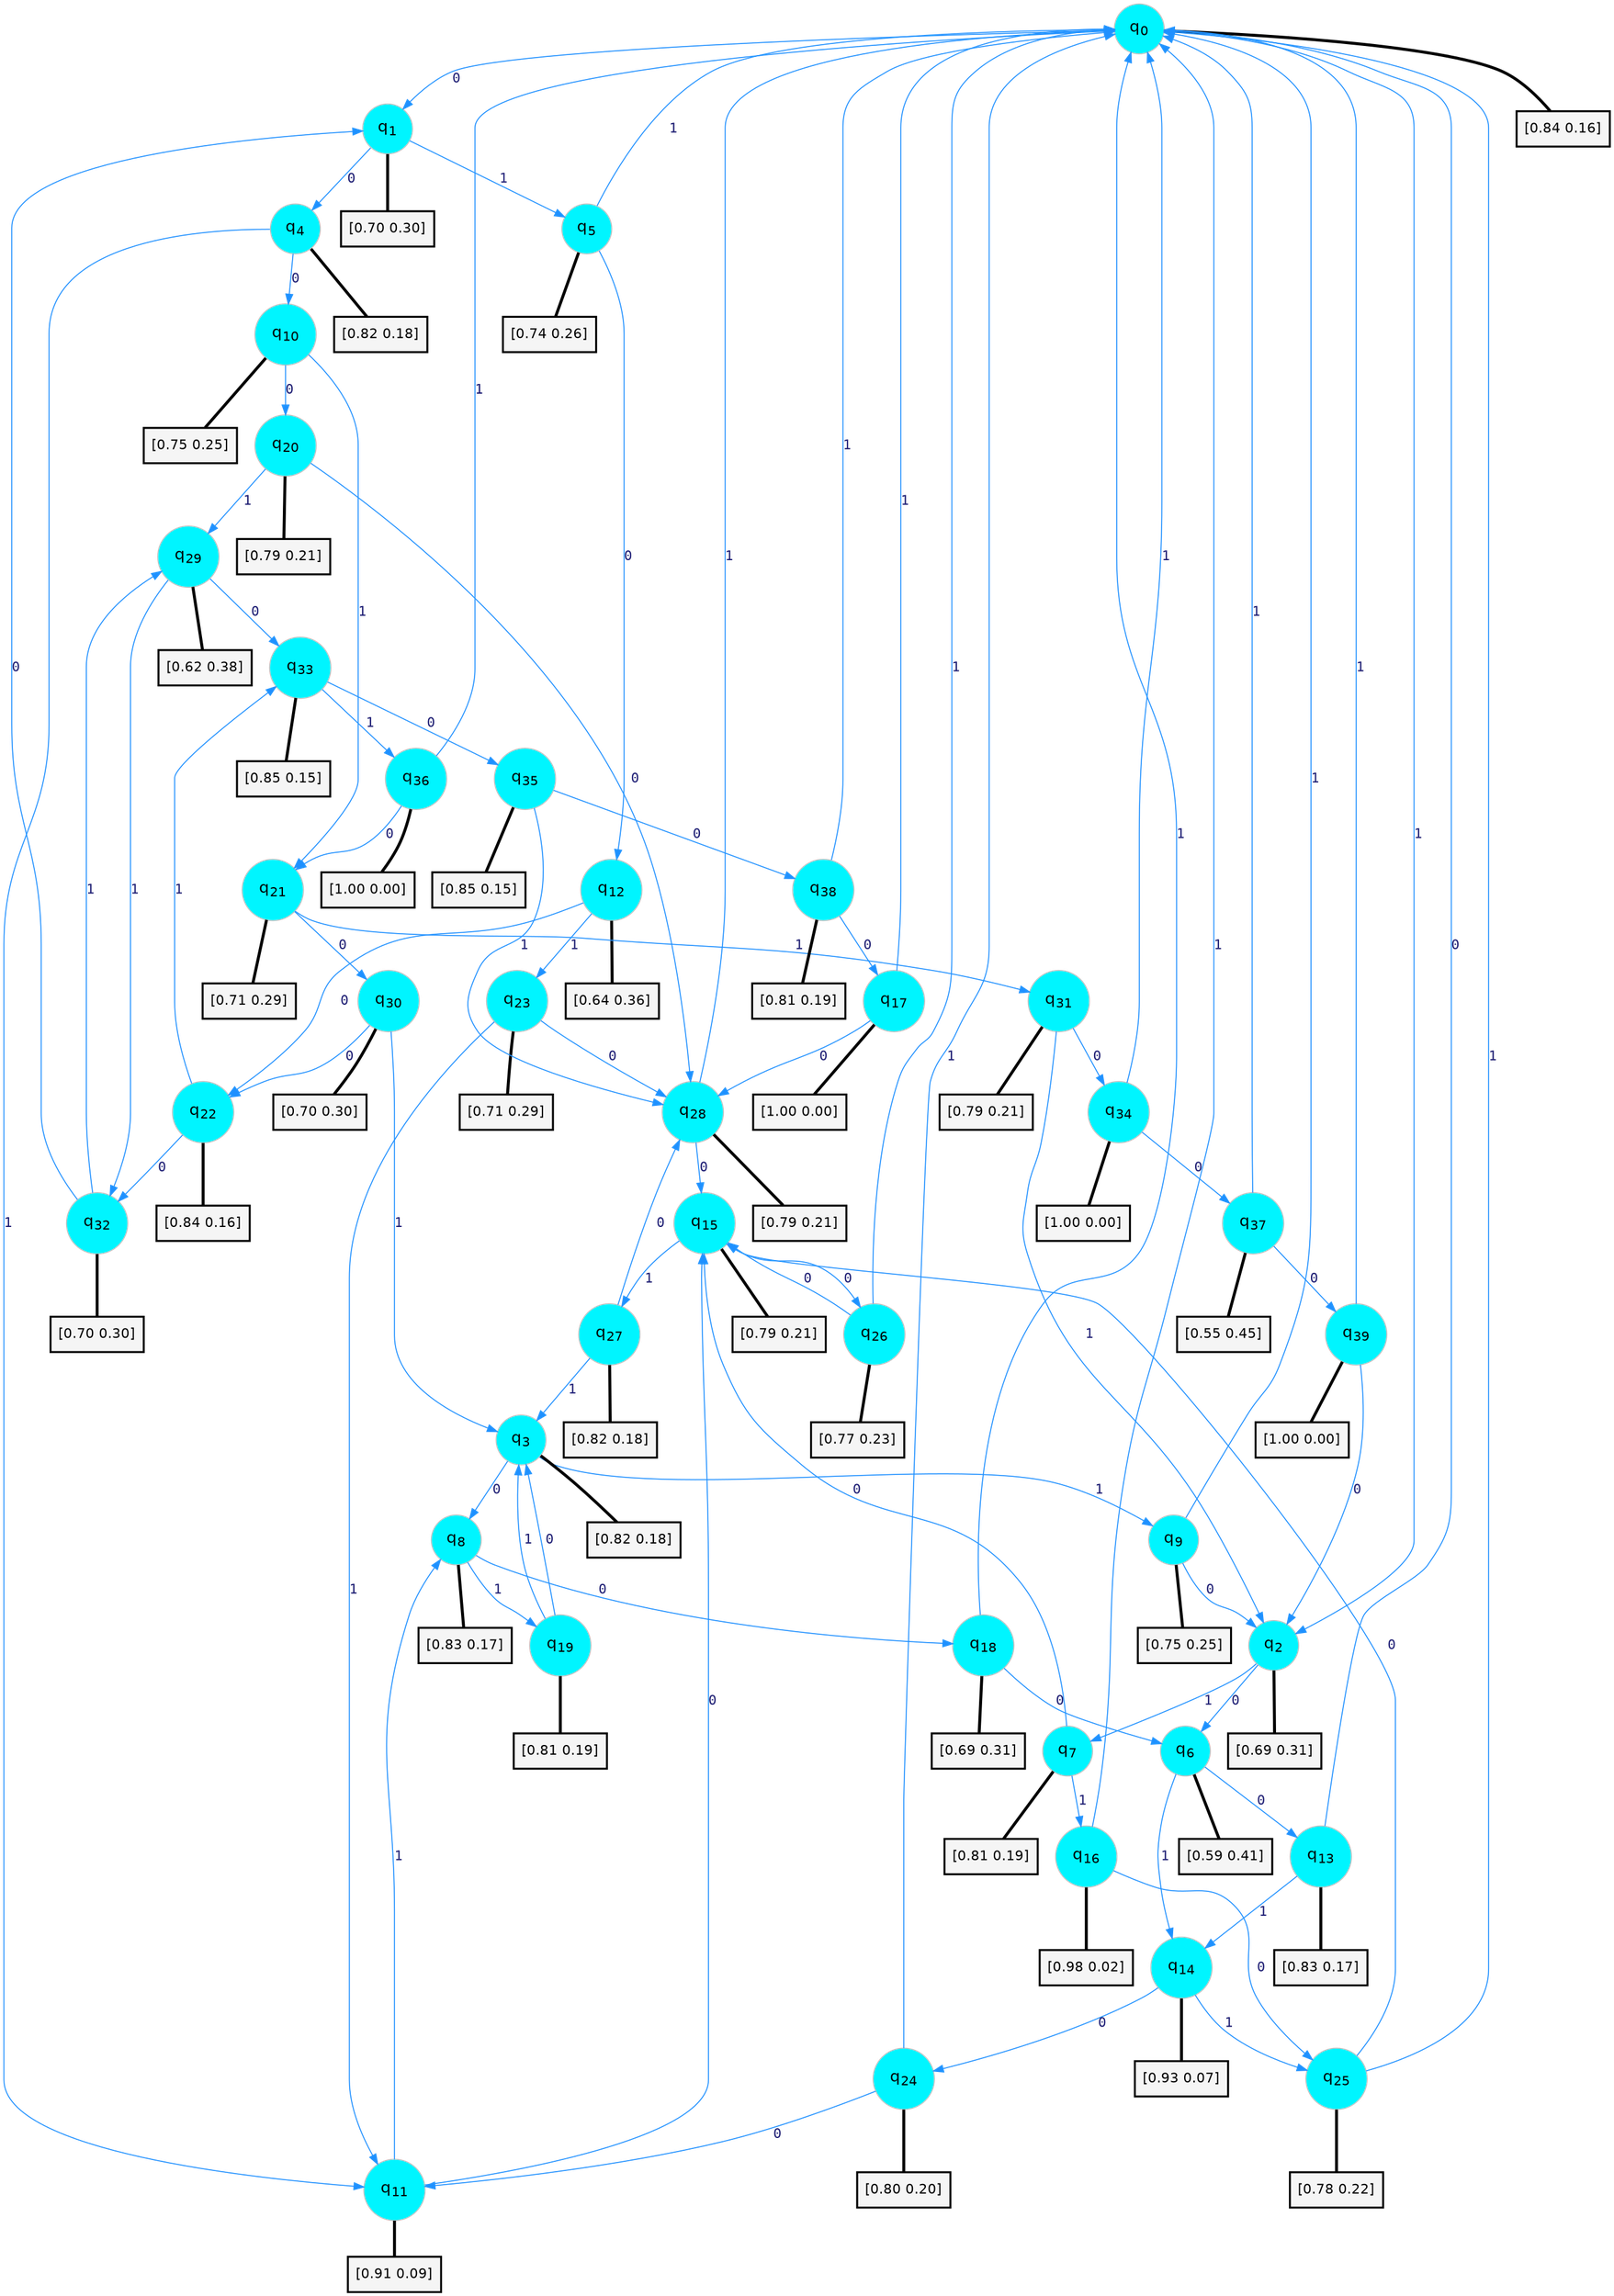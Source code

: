 digraph G {
graph [
bgcolor=transparent, dpi=300, rankdir=TD, size="40,25"];
node [
color=gray, fillcolor=turquoise1, fontcolor=black, fontname=Helvetica, fontsize=16, fontweight=bold, shape=circle, style=filled];
edge [
arrowsize=1, color=dodgerblue1, fontcolor=midnightblue, fontname=courier, fontweight=bold, penwidth=1, style=solid, weight=20];
0[label=<q<SUB>0</SUB>>];
1[label=<q<SUB>1</SUB>>];
2[label=<q<SUB>2</SUB>>];
3[label=<q<SUB>3</SUB>>];
4[label=<q<SUB>4</SUB>>];
5[label=<q<SUB>5</SUB>>];
6[label=<q<SUB>6</SUB>>];
7[label=<q<SUB>7</SUB>>];
8[label=<q<SUB>8</SUB>>];
9[label=<q<SUB>9</SUB>>];
10[label=<q<SUB>10</SUB>>];
11[label=<q<SUB>11</SUB>>];
12[label=<q<SUB>12</SUB>>];
13[label=<q<SUB>13</SUB>>];
14[label=<q<SUB>14</SUB>>];
15[label=<q<SUB>15</SUB>>];
16[label=<q<SUB>16</SUB>>];
17[label=<q<SUB>17</SUB>>];
18[label=<q<SUB>18</SUB>>];
19[label=<q<SUB>19</SUB>>];
20[label=<q<SUB>20</SUB>>];
21[label=<q<SUB>21</SUB>>];
22[label=<q<SUB>22</SUB>>];
23[label=<q<SUB>23</SUB>>];
24[label=<q<SUB>24</SUB>>];
25[label=<q<SUB>25</SUB>>];
26[label=<q<SUB>26</SUB>>];
27[label=<q<SUB>27</SUB>>];
28[label=<q<SUB>28</SUB>>];
29[label=<q<SUB>29</SUB>>];
30[label=<q<SUB>30</SUB>>];
31[label=<q<SUB>31</SUB>>];
32[label=<q<SUB>32</SUB>>];
33[label=<q<SUB>33</SUB>>];
34[label=<q<SUB>34</SUB>>];
35[label=<q<SUB>35</SUB>>];
36[label=<q<SUB>36</SUB>>];
37[label=<q<SUB>37</SUB>>];
38[label=<q<SUB>38</SUB>>];
39[label=<q<SUB>39</SUB>>];
40[label="[0.84 0.16]", shape=box,fontcolor=black, fontname=Helvetica, fontsize=14, penwidth=2, fillcolor=whitesmoke,color=black];
41[label="[0.70 0.30]", shape=box,fontcolor=black, fontname=Helvetica, fontsize=14, penwidth=2, fillcolor=whitesmoke,color=black];
42[label="[0.69 0.31]", shape=box,fontcolor=black, fontname=Helvetica, fontsize=14, penwidth=2, fillcolor=whitesmoke,color=black];
43[label="[0.82 0.18]", shape=box,fontcolor=black, fontname=Helvetica, fontsize=14, penwidth=2, fillcolor=whitesmoke,color=black];
44[label="[0.82 0.18]", shape=box,fontcolor=black, fontname=Helvetica, fontsize=14, penwidth=2, fillcolor=whitesmoke,color=black];
45[label="[0.74 0.26]", shape=box,fontcolor=black, fontname=Helvetica, fontsize=14, penwidth=2, fillcolor=whitesmoke,color=black];
46[label="[0.59 0.41]", shape=box,fontcolor=black, fontname=Helvetica, fontsize=14, penwidth=2, fillcolor=whitesmoke,color=black];
47[label="[0.81 0.19]", shape=box,fontcolor=black, fontname=Helvetica, fontsize=14, penwidth=2, fillcolor=whitesmoke,color=black];
48[label="[0.83 0.17]", shape=box,fontcolor=black, fontname=Helvetica, fontsize=14, penwidth=2, fillcolor=whitesmoke,color=black];
49[label="[0.75 0.25]", shape=box,fontcolor=black, fontname=Helvetica, fontsize=14, penwidth=2, fillcolor=whitesmoke,color=black];
50[label="[0.75 0.25]", shape=box,fontcolor=black, fontname=Helvetica, fontsize=14, penwidth=2, fillcolor=whitesmoke,color=black];
51[label="[0.91 0.09]", shape=box,fontcolor=black, fontname=Helvetica, fontsize=14, penwidth=2, fillcolor=whitesmoke,color=black];
52[label="[0.64 0.36]", shape=box,fontcolor=black, fontname=Helvetica, fontsize=14, penwidth=2, fillcolor=whitesmoke,color=black];
53[label="[0.83 0.17]", shape=box,fontcolor=black, fontname=Helvetica, fontsize=14, penwidth=2, fillcolor=whitesmoke,color=black];
54[label="[0.93 0.07]", shape=box,fontcolor=black, fontname=Helvetica, fontsize=14, penwidth=2, fillcolor=whitesmoke,color=black];
55[label="[0.79 0.21]", shape=box,fontcolor=black, fontname=Helvetica, fontsize=14, penwidth=2, fillcolor=whitesmoke,color=black];
56[label="[0.98 0.02]", shape=box,fontcolor=black, fontname=Helvetica, fontsize=14, penwidth=2, fillcolor=whitesmoke,color=black];
57[label="[1.00 0.00]", shape=box,fontcolor=black, fontname=Helvetica, fontsize=14, penwidth=2, fillcolor=whitesmoke,color=black];
58[label="[0.69 0.31]", shape=box,fontcolor=black, fontname=Helvetica, fontsize=14, penwidth=2, fillcolor=whitesmoke,color=black];
59[label="[0.81 0.19]", shape=box,fontcolor=black, fontname=Helvetica, fontsize=14, penwidth=2, fillcolor=whitesmoke,color=black];
60[label="[0.79 0.21]", shape=box,fontcolor=black, fontname=Helvetica, fontsize=14, penwidth=2, fillcolor=whitesmoke,color=black];
61[label="[0.71 0.29]", shape=box,fontcolor=black, fontname=Helvetica, fontsize=14, penwidth=2, fillcolor=whitesmoke,color=black];
62[label="[0.84 0.16]", shape=box,fontcolor=black, fontname=Helvetica, fontsize=14, penwidth=2, fillcolor=whitesmoke,color=black];
63[label="[0.71 0.29]", shape=box,fontcolor=black, fontname=Helvetica, fontsize=14, penwidth=2, fillcolor=whitesmoke,color=black];
64[label="[0.80 0.20]", shape=box,fontcolor=black, fontname=Helvetica, fontsize=14, penwidth=2, fillcolor=whitesmoke,color=black];
65[label="[0.78 0.22]", shape=box,fontcolor=black, fontname=Helvetica, fontsize=14, penwidth=2, fillcolor=whitesmoke,color=black];
66[label="[0.77 0.23]", shape=box,fontcolor=black, fontname=Helvetica, fontsize=14, penwidth=2, fillcolor=whitesmoke,color=black];
67[label="[0.82 0.18]", shape=box,fontcolor=black, fontname=Helvetica, fontsize=14, penwidth=2, fillcolor=whitesmoke,color=black];
68[label="[0.79 0.21]", shape=box,fontcolor=black, fontname=Helvetica, fontsize=14, penwidth=2, fillcolor=whitesmoke,color=black];
69[label="[0.62 0.38]", shape=box,fontcolor=black, fontname=Helvetica, fontsize=14, penwidth=2, fillcolor=whitesmoke,color=black];
70[label="[0.70 0.30]", shape=box,fontcolor=black, fontname=Helvetica, fontsize=14, penwidth=2, fillcolor=whitesmoke,color=black];
71[label="[0.79 0.21]", shape=box,fontcolor=black, fontname=Helvetica, fontsize=14, penwidth=2, fillcolor=whitesmoke,color=black];
72[label="[0.70 0.30]", shape=box,fontcolor=black, fontname=Helvetica, fontsize=14, penwidth=2, fillcolor=whitesmoke,color=black];
73[label="[0.85 0.15]", shape=box,fontcolor=black, fontname=Helvetica, fontsize=14, penwidth=2, fillcolor=whitesmoke,color=black];
74[label="[1.00 0.00]", shape=box,fontcolor=black, fontname=Helvetica, fontsize=14, penwidth=2, fillcolor=whitesmoke,color=black];
75[label="[0.85 0.15]", shape=box,fontcolor=black, fontname=Helvetica, fontsize=14, penwidth=2, fillcolor=whitesmoke,color=black];
76[label="[1.00 0.00]", shape=box,fontcolor=black, fontname=Helvetica, fontsize=14, penwidth=2, fillcolor=whitesmoke,color=black];
77[label="[0.55 0.45]", shape=box,fontcolor=black, fontname=Helvetica, fontsize=14, penwidth=2, fillcolor=whitesmoke,color=black];
78[label="[0.81 0.19]", shape=box,fontcolor=black, fontname=Helvetica, fontsize=14, penwidth=2, fillcolor=whitesmoke,color=black];
79[label="[1.00 0.00]", shape=box,fontcolor=black, fontname=Helvetica, fontsize=14, penwidth=2, fillcolor=whitesmoke,color=black];
0->1 [label=0];
0->2 [label=1];
0->40 [arrowhead=none, penwidth=3,color=black];
1->4 [label=0];
1->5 [label=1];
1->41 [arrowhead=none, penwidth=3,color=black];
2->6 [label=0];
2->7 [label=1];
2->42 [arrowhead=none, penwidth=3,color=black];
3->8 [label=0];
3->9 [label=1];
3->43 [arrowhead=none, penwidth=3,color=black];
4->10 [label=0];
4->11 [label=1];
4->44 [arrowhead=none, penwidth=3,color=black];
5->12 [label=0];
5->0 [label=1];
5->45 [arrowhead=none, penwidth=3,color=black];
6->13 [label=0];
6->14 [label=1];
6->46 [arrowhead=none, penwidth=3,color=black];
7->15 [label=0];
7->16 [label=1];
7->47 [arrowhead=none, penwidth=3,color=black];
8->18 [label=0];
8->19 [label=1];
8->48 [arrowhead=none, penwidth=3,color=black];
9->2 [label=0];
9->0 [label=1];
9->49 [arrowhead=none, penwidth=3,color=black];
10->20 [label=0];
10->21 [label=1];
10->50 [arrowhead=none, penwidth=3,color=black];
11->15 [label=0];
11->8 [label=1];
11->51 [arrowhead=none, penwidth=3,color=black];
12->22 [label=0];
12->23 [label=1];
12->52 [arrowhead=none, penwidth=3,color=black];
13->0 [label=0];
13->14 [label=1];
13->53 [arrowhead=none, penwidth=3,color=black];
14->24 [label=0];
14->25 [label=1];
14->54 [arrowhead=none, penwidth=3,color=black];
15->26 [label=0];
15->27 [label=1];
15->55 [arrowhead=none, penwidth=3,color=black];
16->25 [label=0];
16->0 [label=1];
16->56 [arrowhead=none, penwidth=3,color=black];
17->28 [label=0];
17->0 [label=1];
17->57 [arrowhead=none, penwidth=3,color=black];
18->6 [label=0];
18->0 [label=1];
18->58 [arrowhead=none, penwidth=3,color=black];
19->3 [label=0];
19->3 [label=1];
19->59 [arrowhead=none, penwidth=3,color=black];
20->28 [label=0];
20->29 [label=1];
20->60 [arrowhead=none, penwidth=3,color=black];
21->30 [label=0];
21->31 [label=1];
21->61 [arrowhead=none, penwidth=3,color=black];
22->32 [label=0];
22->33 [label=1];
22->62 [arrowhead=none, penwidth=3,color=black];
23->28 [label=0];
23->11 [label=1];
23->63 [arrowhead=none, penwidth=3,color=black];
24->11 [label=0];
24->0 [label=1];
24->64 [arrowhead=none, penwidth=3,color=black];
25->15 [label=0];
25->0 [label=1];
25->65 [arrowhead=none, penwidth=3,color=black];
26->15 [label=0];
26->0 [label=1];
26->66 [arrowhead=none, penwidth=3,color=black];
27->28 [label=0];
27->3 [label=1];
27->67 [arrowhead=none, penwidth=3,color=black];
28->15 [label=0];
28->0 [label=1];
28->68 [arrowhead=none, penwidth=3,color=black];
29->33 [label=0];
29->32 [label=1];
29->69 [arrowhead=none, penwidth=3,color=black];
30->22 [label=0];
30->3 [label=1];
30->70 [arrowhead=none, penwidth=3,color=black];
31->34 [label=0];
31->2 [label=1];
31->71 [arrowhead=none, penwidth=3,color=black];
32->1 [label=0];
32->29 [label=1];
32->72 [arrowhead=none, penwidth=3,color=black];
33->35 [label=0];
33->36 [label=1];
33->73 [arrowhead=none, penwidth=3,color=black];
34->37 [label=0];
34->0 [label=1];
34->74 [arrowhead=none, penwidth=3,color=black];
35->38 [label=0];
35->28 [label=1];
35->75 [arrowhead=none, penwidth=3,color=black];
36->21 [label=0];
36->0 [label=1];
36->76 [arrowhead=none, penwidth=3,color=black];
37->39 [label=0];
37->0 [label=1];
37->77 [arrowhead=none, penwidth=3,color=black];
38->17 [label=0];
38->0 [label=1];
38->78 [arrowhead=none, penwidth=3,color=black];
39->2 [label=0];
39->0 [label=1];
39->79 [arrowhead=none, penwidth=3,color=black];
}
